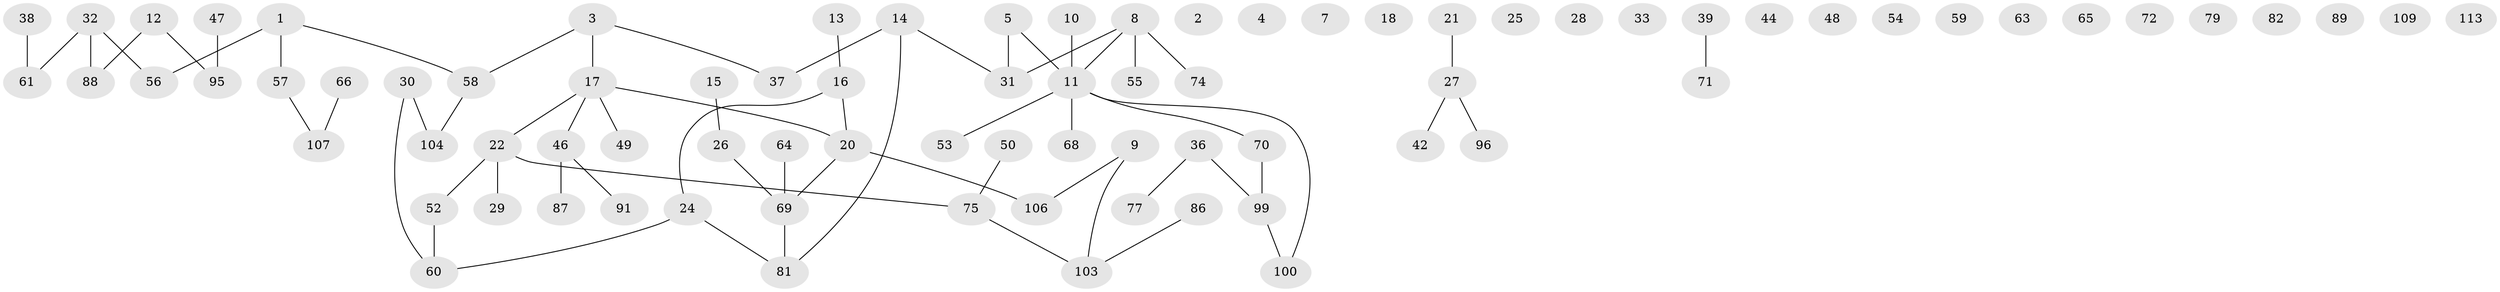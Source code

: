 // original degree distribution, {2: 0.33884297520661155, 0: 0.1487603305785124, 4: 0.04132231404958678, 1: 0.2727272727272727, 3: 0.18181818181818182, 8: 0.008264462809917356, 5: 0.008264462809917356}
// Generated by graph-tools (version 1.1) at 2025/41/03/06/25 10:41:19]
// undirected, 81 vertices, 66 edges
graph export_dot {
graph [start="1"]
  node [color=gray90,style=filled];
  1 [super="+6"];
  2;
  3 [super="+92"];
  4;
  5 [super="+108"];
  7;
  8 [super="+83"];
  9;
  10;
  11 [super="+35"];
  12 [super="+19"];
  13 [super="+67"];
  14 [super="+118"];
  15 [super="+101"];
  16 [super="+85"];
  17 [super="+45"];
  18;
  20 [super="+51"];
  21 [super="+23"];
  22 [super="+121"];
  24 [super="+40"];
  25;
  26;
  27 [super="+111"];
  28;
  29 [super="+98"];
  30 [super="+62"];
  31 [super="+41"];
  32 [super="+34"];
  33;
  36 [super="+90"];
  37;
  38 [super="+76"];
  39 [super="+43"];
  42;
  44;
  46 [super="+102"];
  47 [super="+73"];
  48;
  49 [super="+105"];
  50;
  52;
  53;
  54;
  55 [super="+117"];
  56 [super="+78"];
  57 [super="+97"];
  58 [super="+110"];
  59;
  60;
  61;
  63;
  64 [super="+93"];
  65;
  66;
  68 [super="+80"];
  69 [super="+84"];
  70;
  71;
  72;
  74;
  75 [super="+120"];
  77 [super="+94"];
  79;
  81;
  82;
  86;
  87;
  88 [super="+114"];
  89;
  91;
  95;
  96;
  99 [super="+115"];
  100;
  103 [super="+112"];
  104;
  106 [super="+116"];
  107;
  109;
  113 [super="+119"];
  1 -- 57;
  1 -- 56;
  1 -- 58;
  3 -- 17;
  3 -- 37;
  3 -- 58;
  5 -- 11;
  5 -- 31;
  8 -- 11 [weight=2];
  8 -- 31;
  8 -- 74;
  8 -- 55;
  9 -- 106;
  9 -- 103;
  10 -- 11;
  11 -- 53;
  11 -- 68;
  11 -- 70;
  11 -- 100;
  12 -- 88;
  12 -- 95;
  13 -- 16;
  14 -- 37;
  14 -- 81;
  14 -- 31;
  15 -- 26;
  16 -- 24;
  16 -- 20;
  17 -- 22;
  17 -- 20;
  17 -- 49;
  17 -- 46;
  20 -- 69;
  20 -- 106;
  21 -- 27;
  22 -- 52;
  22 -- 75;
  22 -- 29;
  24 -- 81;
  24 -- 60;
  26 -- 69;
  27 -- 96;
  27 -- 42;
  30 -- 104;
  30 -- 60;
  32 -- 61;
  32 -- 88;
  32 -- 56;
  36 -- 77;
  36 -- 99;
  38 -- 61;
  39 -- 71;
  46 -- 91;
  46 -- 87;
  47 -- 95;
  50 -- 75;
  52 -- 60;
  57 -- 107;
  58 -- 104;
  64 -- 69;
  66 -- 107;
  69 -- 81;
  70 -- 99;
  75 -- 103;
  86 -- 103;
  99 -- 100;
}
